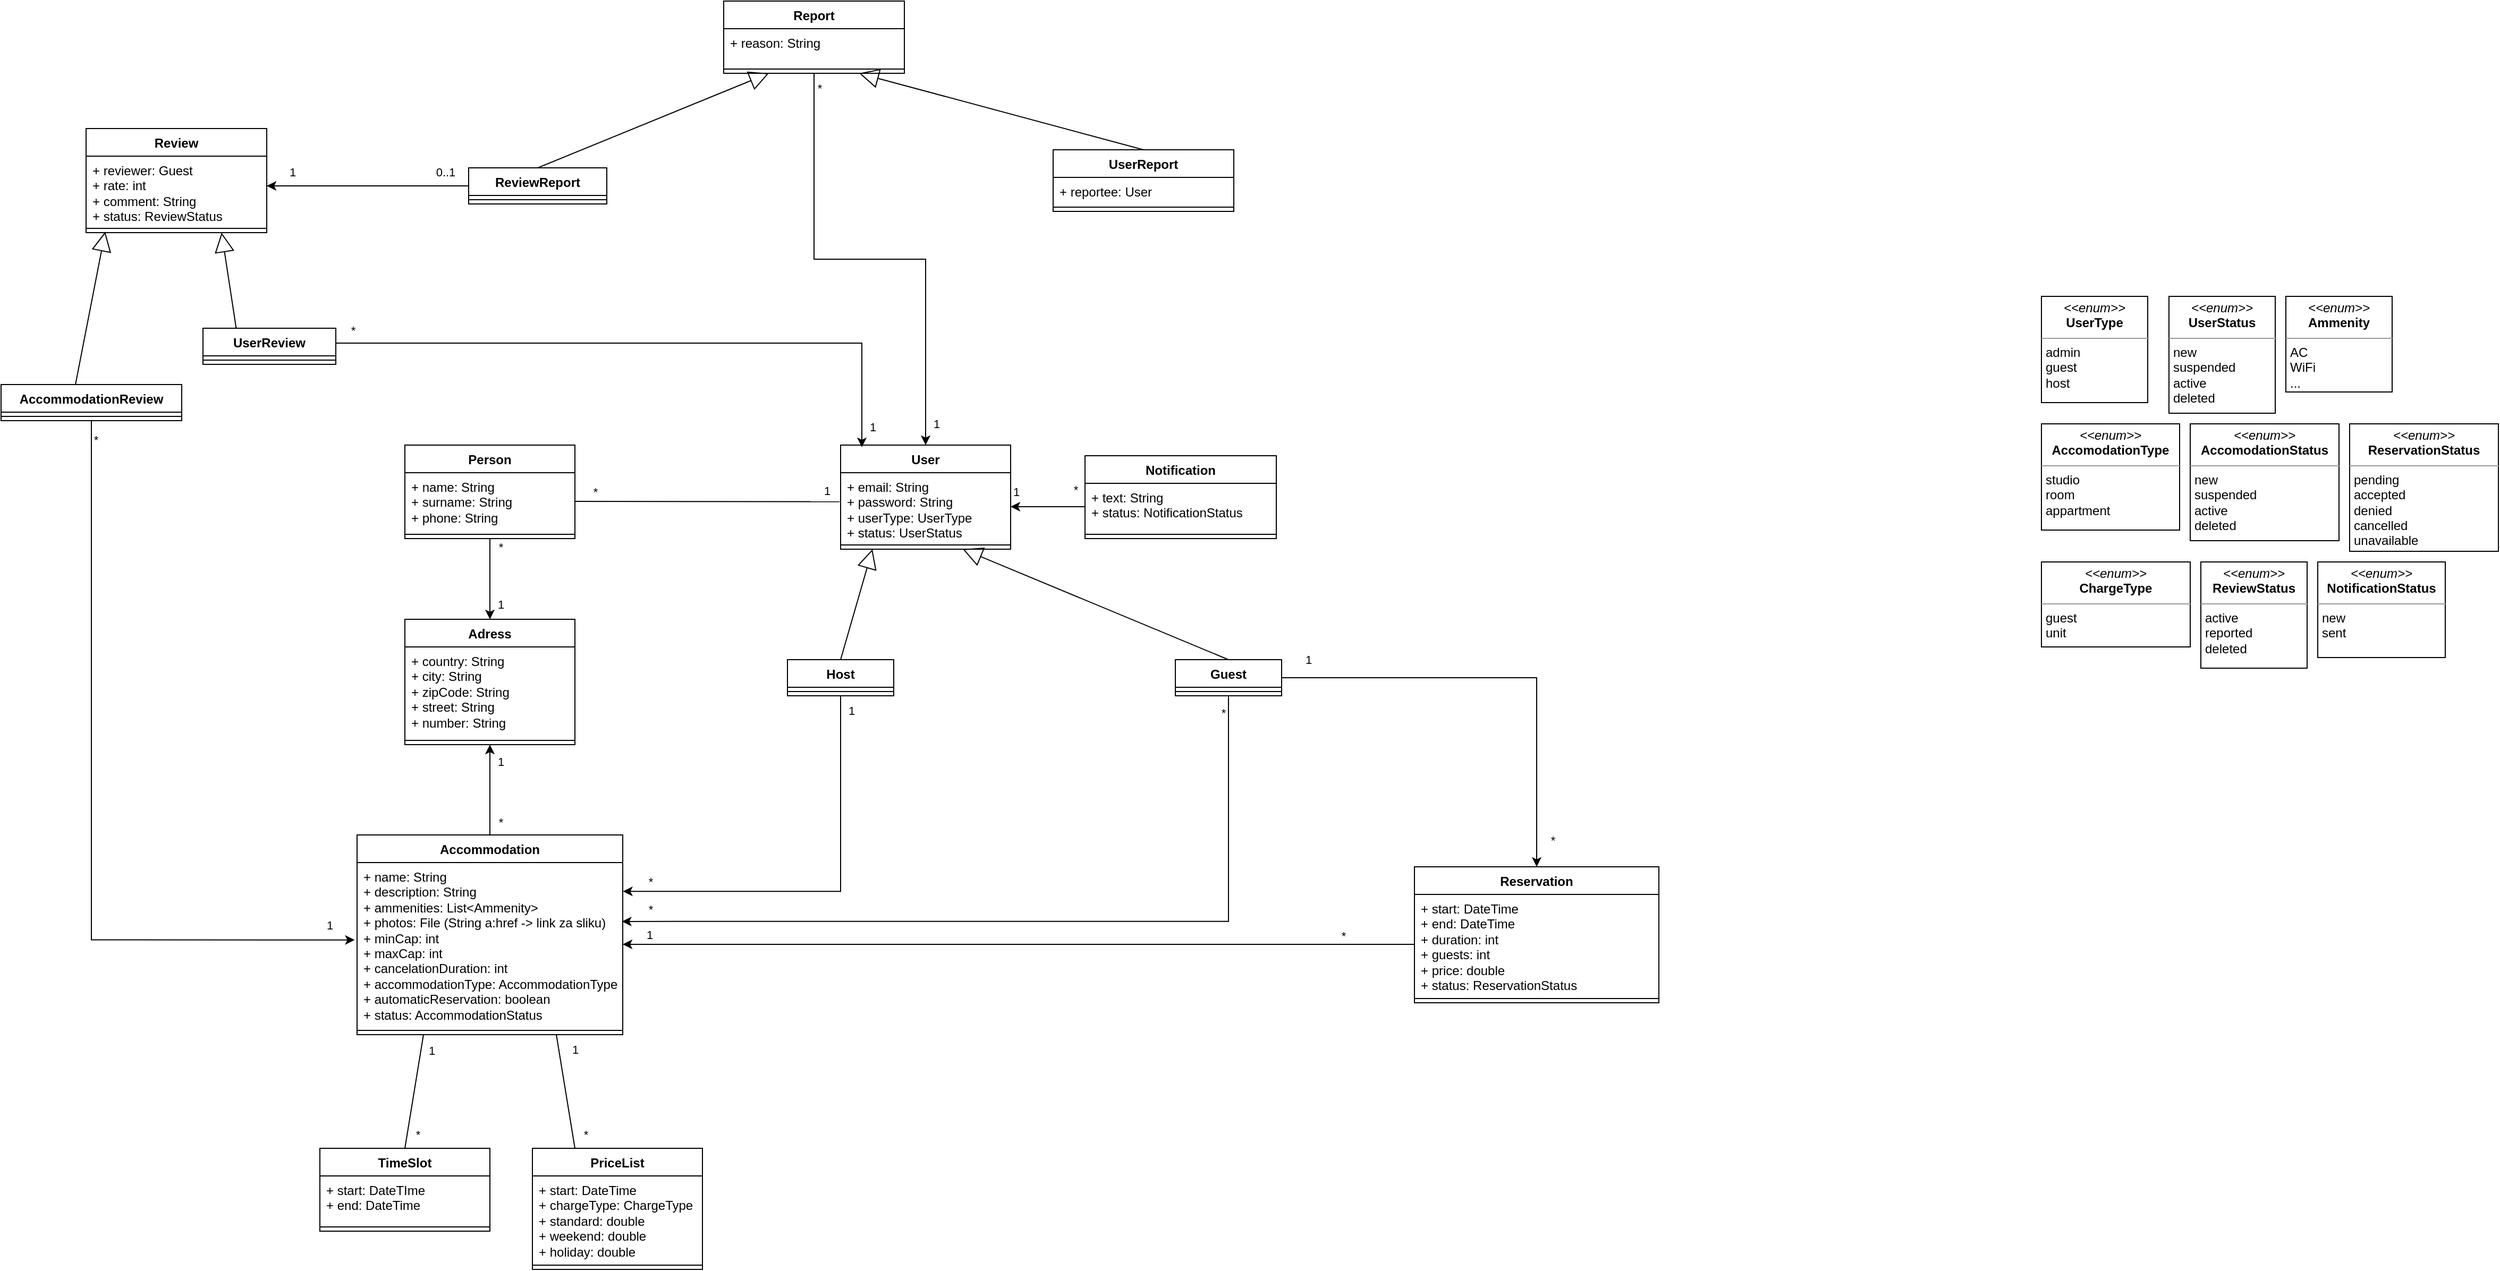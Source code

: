 <mxfile version="22.0.8" type="github">
  <diagram name="Page-1" id="c4acf3e9-155e-7222-9cf6-157b1a14988f">
    <mxGraphModel dx="2639" dy="2126" grid="1" gridSize="10" guides="1" tooltips="1" connect="1" arrows="1" fold="1" page="1" pageScale="1" pageWidth="850" pageHeight="1100" background="none" math="0" shadow="0">
      <root>
        <mxCell id="0" />
        <mxCell id="1" parent="0" />
        <mxCell id="pj3ceEXuUdcFGToTyeZS-13" value="User" style="swimlane;fontStyle=1;align=center;verticalAlign=top;childLayout=stackLayout;horizontal=1;startSize=26;horizontalStack=0;resizeParent=1;resizeParentMax=0;resizeLast=0;collapsible=1;marginBottom=0;whiteSpace=wrap;html=1;" parent="1" vertex="1">
          <mxGeometry x="-220" y="358" width="160" height="98" as="geometry">
            <mxRectangle x="290" y="660" width="70" height="30" as="alternateBounds" />
          </mxGeometry>
        </mxCell>
        <mxCell id="pj3ceEXuUdcFGToTyeZS-14" value="+ email: String&lt;br&gt;+ password: String&lt;br&gt;+ userType: UserType&lt;br&gt;+ status: UserStatus" style="text;strokeColor=none;fillColor=none;align=left;verticalAlign=top;spacingLeft=4;spacingRight=4;overflow=hidden;rotatable=0;points=[[0,0.5],[1,0.5]];portConstraint=eastwest;whiteSpace=wrap;html=1;" parent="pj3ceEXuUdcFGToTyeZS-13" vertex="1">
          <mxGeometry y="26" width="160" height="64" as="geometry" />
        </mxCell>
        <mxCell id="pj3ceEXuUdcFGToTyeZS-15" value="" style="line;strokeWidth=1;fillColor=none;align=left;verticalAlign=middle;spacingTop=-1;spacingLeft=3;spacingRight=3;rotatable=0;labelPosition=right;points=[];portConstraint=eastwest;strokeColor=inherit;" parent="pj3ceEXuUdcFGToTyeZS-13" vertex="1">
          <mxGeometry y="90" width="160" height="8" as="geometry" />
        </mxCell>
        <mxCell id="yJtemoB5FvyyPg3-PNUc-7" style="edgeStyle=orthogonalEdgeStyle;rounded=0;orthogonalLoop=1;jettySize=auto;html=1;entryX=0.5;entryY=0;entryDx=0;entryDy=0;" parent="1" source="pj3ceEXuUdcFGToTyeZS-17" target="pj3ceEXuUdcFGToTyeZS-20" edge="1">
          <mxGeometry relative="1" as="geometry" />
        </mxCell>
        <mxCell id="yJtemoB5FvyyPg3-PNUc-9" value="1" style="edgeLabel;html=1;align=center;verticalAlign=middle;resizable=0;points=[];" parent="yJtemoB5FvyyPg3-PNUc-7" vertex="1" connectable="0">
          <mxGeometry x="0.614" y="2" relative="1" as="geometry">
            <mxPoint x="8" as="offset" />
          </mxGeometry>
        </mxCell>
        <mxCell id="yJtemoB5FvyyPg3-PNUc-10" value="*" style="edgeLabel;html=1;align=center;verticalAlign=middle;resizable=0;points=[];" parent="yJtemoB5FvyyPg3-PNUc-7" vertex="1" connectable="0">
          <mxGeometry x="-0.807" relative="1" as="geometry">
            <mxPoint x="10" as="offset" />
          </mxGeometry>
        </mxCell>
        <mxCell id="pj3ceEXuUdcFGToTyeZS-17" value="Person" style="swimlane;fontStyle=1;align=center;verticalAlign=top;childLayout=stackLayout;horizontal=1;startSize=26;horizontalStack=0;resizeParent=1;resizeParentMax=0;resizeLast=0;collapsible=1;marginBottom=0;whiteSpace=wrap;html=1;" parent="1" vertex="1">
          <mxGeometry x="-630" y="358" width="160" height="88" as="geometry">
            <mxRectangle x="-400" y="438" width="70" height="30" as="alternateBounds" />
          </mxGeometry>
        </mxCell>
        <mxCell id="pj3ceEXuUdcFGToTyeZS-18" value="+ name: String&lt;br&gt;+ surname: String&lt;br&gt;+ phone: String" style="text;strokeColor=none;fillColor=none;align=left;verticalAlign=top;spacingLeft=4;spacingRight=4;overflow=hidden;rotatable=0;points=[[0,0.5],[1,0.5]];portConstraint=eastwest;whiteSpace=wrap;html=1;" parent="pj3ceEXuUdcFGToTyeZS-17" vertex="1">
          <mxGeometry y="26" width="160" height="54" as="geometry" />
        </mxCell>
        <mxCell id="pj3ceEXuUdcFGToTyeZS-19" value="" style="line;strokeWidth=1;fillColor=none;align=left;verticalAlign=middle;spacingTop=-1;spacingLeft=3;spacingRight=3;rotatable=0;labelPosition=right;points=[];portConstraint=eastwest;strokeColor=inherit;" parent="pj3ceEXuUdcFGToTyeZS-17" vertex="1">
          <mxGeometry y="80" width="160" height="8" as="geometry" />
        </mxCell>
        <mxCell id="pj3ceEXuUdcFGToTyeZS-20" value="Adress" style="swimlane;fontStyle=1;align=center;verticalAlign=top;childLayout=stackLayout;horizontal=1;startSize=26;horizontalStack=0;resizeParent=1;resizeParentMax=0;resizeLast=0;collapsible=1;marginBottom=0;whiteSpace=wrap;html=1;" parent="1" vertex="1">
          <mxGeometry x="-630" y="522" width="160" height="118" as="geometry">
            <mxRectangle x="-400" y="602" width="70" height="30" as="alternateBounds" />
          </mxGeometry>
        </mxCell>
        <mxCell id="pj3ceEXuUdcFGToTyeZS-21" value="+ country: String&lt;br&gt;+ city: String&lt;br&gt;+ zipCode: String&lt;br&gt;+ street: String&lt;br&gt;+ number: String" style="text;strokeColor=none;fillColor=none;align=left;verticalAlign=top;spacingLeft=4;spacingRight=4;overflow=hidden;rotatable=0;points=[[0,0.5],[1,0.5]];portConstraint=eastwest;whiteSpace=wrap;html=1;" parent="pj3ceEXuUdcFGToTyeZS-20" vertex="1">
          <mxGeometry y="26" width="160" height="84" as="geometry" />
        </mxCell>
        <mxCell id="pj3ceEXuUdcFGToTyeZS-22" value="" style="line;strokeWidth=1;fillColor=none;align=left;verticalAlign=middle;spacingTop=-1;spacingLeft=3;spacingRight=3;rotatable=0;labelPosition=right;points=[];portConstraint=eastwest;strokeColor=inherit;" parent="pj3ceEXuUdcFGToTyeZS-20" vertex="1">
          <mxGeometry y="110" width="160" height="8" as="geometry" />
        </mxCell>
        <mxCell id="pj3ceEXuUdcFGToTyeZS-23" value="&lt;p style=&quot;margin:0px;margin-top:4px;text-align:center;&quot;&gt;&lt;i&gt;&amp;lt;&amp;lt;enum&amp;gt;&amp;gt;&lt;/i&gt;&lt;br&gt;&lt;b&gt;UserType&lt;/b&gt;&lt;/p&gt;&lt;hr size=&quot;1&quot;&gt;&lt;p style=&quot;margin:0px;margin-left:4px;&quot;&gt;&lt;/p&gt;&lt;p style=&quot;margin:0px;margin-left:4px;&quot;&gt;admin&lt;/p&gt;&lt;p style=&quot;margin:0px;margin-left:4px;&quot;&gt;guest&lt;/p&gt;&lt;p style=&quot;margin:0px;margin-left:4px;&quot;&gt;host&lt;/p&gt;" style="verticalAlign=top;align=left;overflow=fill;fontSize=12;fontFamily=Helvetica;html=1;whiteSpace=wrap;" parent="1" vertex="1">
          <mxGeometry x="910" y="218" width="100" height="100" as="geometry" />
        </mxCell>
        <mxCell id="pj3ceEXuUdcFGToTyeZS-24" value="&lt;p style=&quot;margin:0px;margin-top:4px;text-align:center;&quot;&gt;&lt;i&gt;&amp;lt;&amp;lt;enum&amp;gt;&amp;gt;&lt;/i&gt;&lt;br&gt;&lt;b&gt;UserStatus&lt;/b&gt;&lt;/p&gt;&lt;hr size=&quot;1&quot;&gt;&lt;p style=&quot;margin:0px;margin-left:4px;&quot;&gt;&lt;/p&gt;&lt;p style=&quot;margin:0px;margin-left:4px;&quot;&gt;new&lt;/p&gt;&lt;p style=&quot;margin:0px;margin-left:4px;&quot;&gt;suspended&lt;/p&gt;&lt;p style=&quot;margin:0px;margin-left:4px;&quot;&gt;active&lt;/p&gt;&lt;p style=&quot;margin:0px;margin-left:4px;&quot;&gt;deleted&lt;/p&gt;&lt;p style=&quot;margin:0px;margin-left:4px;&quot;&gt;&lt;br&gt;&lt;/p&gt;" style="verticalAlign=top;align=left;overflow=fill;fontSize=12;fontFamily=Helvetica;html=1;whiteSpace=wrap;" parent="1" vertex="1">
          <mxGeometry x="1030" y="218" width="100" height="110" as="geometry" />
        </mxCell>
        <mxCell id="pj3ceEXuUdcFGToTyeZS-25" value="Reservation" style="swimlane;fontStyle=1;align=center;verticalAlign=top;childLayout=stackLayout;horizontal=1;startSize=26;horizontalStack=0;resizeParent=1;resizeParentMax=0;resizeLast=0;collapsible=1;marginBottom=0;whiteSpace=wrap;html=1;" parent="1" vertex="1">
          <mxGeometry x="320" y="755" width="230" height="128" as="geometry" />
        </mxCell>
        <mxCell id="pj3ceEXuUdcFGToTyeZS-26" value="+ start: DateTime&lt;br&gt;+ end: DateTime&lt;br&gt;+ duration: int&lt;br&gt;+ guests: int&lt;br&gt;+ price: double&lt;br&gt;+ status: ReservationStatus" style="text;strokeColor=none;fillColor=none;align=left;verticalAlign=top;spacingLeft=4;spacingRight=4;overflow=hidden;rotatable=0;points=[[0,0.5],[1,0.5]];portConstraint=eastwest;whiteSpace=wrap;html=1;" parent="pj3ceEXuUdcFGToTyeZS-25" vertex="1">
          <mxGeometry y="26" width="230" height="94" as="geometry" />
        </mxCell>
        <mxCell id="pj3ceEXuUdcFGToTyeZS-27" value="" style="line;strokeWidth=1;fillColor=none;align=left;verticalAlign=middle;spacingTop=-1;spacingLeft=3;spacingRight=3;rotatable=0;labelPosition=right;points=[];portConstraint=eastwest;strokeColor=inherit;" parent="pj3ceEXuUdcFGToTyeZS-25" vertex="1">
          <mxGeometry y="120" width="230" height="8" as="geometry" />
        </mxCell>
        <mxCell id="pj3ceEXuUdcFGToTyeZS-33" value="&lt;p style=&quot;margin:0px;margin-top:4px;text-align:center;&quot;&gt;&lt;i&gt;&amp;lt;&amp;lt;enum&amp;gt;&amp;gt;&lt;/i&gt;&lt;br&gt;&lt;b&gt;Ammenity&lt;/b&gt;&lt;/p&gt;&lt;hr size=&quot;1&quot;&gt;&lt;p style=&quot;margin:0px;margin-left:4px;&quot;&gt;&lt;/p&gt;&lt;p style=&quot;margin:0px;margin-left:4px;&quot;&gt;AC&lt;/p&gt;&lt;p style=&quot;margin:0px;margin-left:4px;&quot;&gt;WiFi&lt;/p&gt;&lt;p style=&quot;margin:0px;margin-left:4px;&quot;&gt;...&lt;/p&gt;" style="verticalAlign=top;align=left;overflow=fill;fontSize=12;fontFamily=Helvetica;html=1;whiteSpace=wrap;" parent="1" vertex="1">
          <mxGeometry x="1140" y="218" width="100" height="90" as="geometry" />
        </mxCell>
        <mxCell id="pj3ceEXuUdcFGToTyeZS-35" value="&lt;p style=&quot;margin:0px;margin-top:4px;text-align:center;&quot;&gt;&lt;i&gt;&amp;lt;&amp;lt;enum&amp;gt;&amp;gt;&lt;/i&gt;&lt;br&gt;&lt;b&gt;AccomodationType&lt;/b&gt;&lt;/p&gt;&lt;hr size=&quot;1&quot;&gt;&lt;p style=&quot;margin:0px;margin-left:4px;&quot;&gt;&lt;/p&gt;&lt;p style=&quot;margin:0px;margin-left:4px;&quot;&gt;studio&lt;/p&gt;&lt;p style=&quot;margin:0px;margin-left:4px;&quot;&gt;room&lt;/p&gt;&lt;p style=&quot;margin:0px;margin-left:4px;&quot;&gt;appartment&lt;/p&gt;" style="verticalAlign=top;align=left;overflow=fill;fontSize=12;fontFamily=Helvetica;html=1;whiteSpace=wrap;" parent="1" vertex="1">
          <mxGeometry x="910" y="338" width="130" height="100" as="geometry" />
        </mxCell>
        <mxCell id="pj3ceEXuUdcFGToTyeZS-36" value="&lt;p style=&quot;margin:0px;margin-top:4px;text-align:center;&quot;&gt;&lt;i&gt;&amp;lt;&amp;lt;enum&amp;gt;&amp;gt;&lt;/i&gt;&lt;br&gt;&lt;b&gt;AccomodationStatus&lt;/b&gt;&lt;/p&gt;&lt;hr size=&quot;1&quot;&gt;&lt;p style=&quot;margin:0px;margin-left:4px;&quot;&gt;&lt;/p&gt;&lt;p style=&quot;margin:0px;margin-left:4px;&quot;&gt;new&lt;/p&gt;&lt;p style=&quot;margin:0px;margin-left:4px;&quot;&gt;suspended&amp;nbsp;&lt;/p&gt;&lt;p style=&quot;margin:0px;margin-left:4px;&quot;&gt;active&lt;/p&gt;&lt;p style=&quot;margin:0px;margin-left:4px;&quot;&gt;deleted&lt;/p&gt;" style="verticalAlign=top;align=left;overflow=fill;fontSize=12;fontFamily=Helvetica;html=1;whiteSpace=wrap;" parent="1" vertex="1">
          <mxGeometry x="1050" y="338" width="140" height="110" as="geometry" />
        </mxCell>
        <mxCell id="pj3ceEXuUdcFGToTyeZS-37" value="PriceList" style="swimlane;fontStyle=1;align=center;verticalAlign=top;childLayout=stackLayout;horizontal=1;startSize=26;horizontalStack=0;resizeParent=1;resizeParentMax=0;resizeLast=0;collapsible=1;marginBottom=0;whiteSpace=wrap;html=1;" parent="1" vertex="1">
          <mxGeometry x="-510" y="1020" width="160" height="114" as="geometry" />
        </mxCell>
        <mxCell id="pj3ceEXuUdcFGToTyeZS-38" value="+ start: DateTime&lt;br&gt;+ chargeType: ChargeType&amp;nbsp;&lt;br&gt;+ standard: double&lt;br&gt;+ weekend: double&amp;nbsp;&lt;br&gt;+ holiday: double&lt;br&gt;&amp;nbsp;" style="text;strokeColor=none;fillColor=none;align=left;verticalAlign=top;spacingLeft=4;spacingRight=4;overflow=hidden;rotatable=0;points=[[0,0.5],[1,0.5]];portConstraint=eastwest;whiteSpace=wrap;html=1;" parent="pj3ceEXuUdcFGToTyeZS-37" vertex="1">
          <mxGeometry y="26" width="160" height="80" as="geometry" />
        </mxCell>
        <mxCell id="pj3ceEXuUdcFGToTyeZS-39" value="" style="line;strokeWidth=1;fillColor=none;align=left;verticalAlign=middle;spacingTop=-1;spacingLeft=3;spacingRight=3;rotatable=0;labelPosition=right;points=[];portConstraint=eastwest;strokeColor=inherit;" parent="pj3ceEXuUdcFGToTyeZS-37" vertex="1">
          <mxGeometry y="106" width="160" height="8" as="geometry" />
        </mxCell>
        <mxCell id="pj3ceEXuUdcFGToTyeZS-51" value="&lt;p style=&quot;margin:0px;margin-top:4px;text-align:center;&quot;&gt;&lt;i&gt;&amp;lt;&amp;lt;enum&amp;gt;&amp;gt;&lt;/i&gt;&lt;br&gt;&lt;b&gt;ChargeType&lt;/b&gt;&lt;/p&gt;&lt;hr size=&quot;1&quot;&gt;&lt;p style=&quot;margin:0px;margin-left:4px;&quot;&gt;&lt;/p&gt;&lt;p style=&quot;margin:0px;margin-left:4px;&quot;&gt;guest&lt;/p&gt;&lt;p style=&quot;margin:0px;margin-left:4px;&quot;&gt;unit&lt;/p&gt;" style="verticalAlign=top;align=left;overflow=fill;fontSize=12;fontFamily=Helvetica;html=1;whiteSpace=wrap;" parent="1" vertex="1">
          <mxGeometry x="910" y="468" width="140" height="80" as="geometry" />
        </mxCell>
        <mxCell id="pj3ceEXuUdcFGToTyeZS-55" value="TimeSlot" style="swimlane;fontStyle=1;align=center;verticalAlign=top;childLayout=stackLayout;horizontal=1;startSize=26;horizontalStack=0;resizeParent=1;resizeParentMax=0;resizeLast=0;collapsible=1;marginBottom=0;whiteSpace=wrap;html=1;" parent="1" vertex="1">
          <mxGeometry x="-710" y="1020" width="160" height="78" as="geometry" />
        </mxCell>
        <mxCell id="pj3ceEXuUdcFGToTyeZS-56" value="+ start: DateTIme&lt;br&gt;+ end: DateTime" style="text;strokeColor=none;fillColor=none;align=left;verticalAlign=top;spacingLeft=4;spacingRight=4;overflow=hidden;rotatable=0;points=[[0,0.5],[1,0.5]];portConstraint=eastwest;whiteSpace=wrap;html=1;" parent="pj3ceEXuUdcFGToTyeZS-55" vertex="1">
          <mxGeometry y="26" width="160" height="44" as="geometry" />
        </mxCell>
        <mxCell id="pj3ceEXuUdcFGToTyeZS-57" value="" style="line;strokeWidth=1;fillColor=none;align=left;verticalAlign=middle;spacingTop=-1;spacingLeft=3;spacingRight=3;rotatable=0;labelPosition=right;points=[];portConstraint=eastwest;strokeColor=inherit;" parent="pj3ceEXuUdcFGToTyeZS-55" vertex="1">
          <mxGeometry y="70" width="160" height="8" as="geometry" />
        </mxCell>
        <mxCell id="pj3ceEXuUdcFGToTyeZS-65" value="&lt;p style=&quot;margin:0px;margin-top:4px;text-align:center;&quot;&gt;&lt;i&gt;&amp;lt;&amp;lt;enum&amp;gt;&amp;gt;&lt;/i&gt;&lt;br&gt;&lt;b&gt;ReservationStatus&lt;/b&gt;&lt;/p&gt;&lt;hr size=&quot;1&quot;&gt;&lt;p style=&quot;margin:0px;margin-left:4px;&quot;&gt;&lt;/p&gt;&lt;p style=&quot;margin:0px;margin-left:4px;&quot;&gt;pending&lt;/p&gt;&lt;p style=&quot;margin:0px;margin-left:4px;&quot;&gt;accepted&lt;/p&gt;&lt;p style=&quot;margin:0px;margin-left:4px;&quot;&gt;denied&lt;/p&gt;&lt;p style=&quot;margin:0px;margin-left:4px;&quot;&gt;cancelled&lt;/p&gt;&lt;p style=&quot;margin:0px;margin-left:4px;&quot;&gt;unavailable&lt;/p&gt;&lt;p style=&quot;margin:0px;margin-left:4px;&quot;&gt;&lt;br&gt;&lt;/p&gt;" style="verticalAlign=top;align=left;overflow=fill;fontSize=12;fontFamily=Helvetica;html=1;whiteSpace=wrap;" parent="1" vertex="1">
          <mxGeometry x="1200" y="338" width="140" height="120" as="geometry" />
        </mxCell>
        <mxCell id="yJtemoB5FvyyPg3-PNUc-144" style="edgeStyle=orthogonalEdgeStyle;rounded=0;orthogonalLoop=1;jettySize=auto;html=1;exitX=1;exitY=0.5;exitDx=0;exitDy=0;" parent="1" source="yJtemoB5FvyyPg3-PNUc-145" edge="1">
          <mxGeometry relative="1" as="geometry">
            <mxPoint x="-730" y="262" as="sourcePoint" />
            <mxPoint x="-200" y="360" as="targetPoint" />
            <Array as="points">
              <mxPoint x="-695" y="262" />
              <mxPoint x="-200" y="262" />
              <mxPoint x="-200" y="358" />
            </Array>
          </mxGeometry>
        </mxCell>
        <mxCell id="yJtemoB5FvyyPg3-PNUc-157" value="*" style="edgeLabel;html=1;align=center;verticalAlign=middle;resizable=0;points=[];" parent="yJtemoB5FvyyPg3-PNUc-144" vertex="1" connectable="0">
          <mxGeometry x="-0.916" y="3" relative="1" as="geometry">
            <mxPoint x="-6" y="-9" as="offset" />
          </mxGeometry>
        </mxCell>
        <mxCell id="yJtemoB5FvyyPg3-PNUc-159" value="1" style="edgeLabel;html=1;align=center;verticalAlign=middle;resizable=0;points=[];" parent="yJtemoB5FvyyPg3-PNUc-144" vertex="1" connectable="0">
          <mxGeometry x="0.926" y="-3" relative="1" as="geometry">
            <mxPoint x="13" y="3" as="offset" />
          </mxGeometry>
        </mxCell>
        <mxCell id="pj3ceEXuUdcFGToTyeZS-66" value="Review" style="swimlane;fontStyle=1;align=center;verticalAlign=top;childLayout=stackLayout;horizontal=1;startSize=26;horizontalStack=0;resizeParent=1;resizeParentMax=0;resizeLast=0;collapsible=1;marginBottom=0;whiteSpace=wrap;html=1;" parent="1" vertex="1">
          <mxGeometry x="-930" y="60" width="170" height="98" as="geometry">
            <mxRectangle x="-660" y="200" width="80" height="30" as="alternateBounds" />
          </mxGeometry>
        </mxCell>
        <mxCell id="pj3ceEXuUdcFGToTyeZS-67" value="+ reviewer: Guest&lt;br&gt;+ rate: int&amp;nbsp;&lt;br&gt;+ comment: String&lt;br&gt;+ status: ReviewStatus" style="text;strokeColor=none;fillColor=none;align=left;verticalAlign=top;spacingLeft=4;spacingRight=4;overflow=hidden;rotatable=0;points=[[0,0.5],[1,0.5]];portConstraint=eastwest;whiteSpace=wrap;html=1;" parent="pj3ceEXuUdcFGToTyeZS-66" vertex="1">
          <mxGeometry y="26" width="170" height="64" as="geometry" />
        </mxCell>
        <mxCell id="pj3ceEXuUdcFGToTyeZS-68" value="" style="line;strokeWidth=1;fillColor=none;align=left;verticalAlign=middle;spacingTop=-1;spacingLeft=3;spacingRight=3;rotatable=0;labelPosition=right;points=[];portConstraint=eastwest;strokeColor=inherit;" parent="pj3ceEXuUdcFGToTyeZS-66" vertex="1">
          <mxGeometry y="90" width="170" height="8" as="geometry" />
        </mxCell>
        <mxCell id="pj3ceEXuUdcFGToTyeZS-71" value="&lt;p style=&quot;margin:0px;margin-top:4px;text-align:center;&quot;&gt;&lt;i&gt;&amp;lt;&amp;lt;enum&amp;gt;&amp;gt;&lt;/i&gt;&lt;br&gt;&lt;b&gt;ReviewStatus&lt;/b&gt;&lt;/p&gt;&lt;hr size=&quot;1&quot;&gt;&lt;p style=&quot;margin:0px;margin-left:4px;&quot;&gt;&lt;/p&gt;&lt;p style=&quot;margin:0px;margin-left:4px;&quot;&gt;active&lt;/p&gt;&lt;p style=&quot;margin:0px;margin-left:4px;&quot;&gt;reported&lt;/p&gt;&lt;p style=&quot;margin:0px;margin-left:4px;&quot;&gt;deleted&lt;/p&gt;&lt;p style=&quot;margin:0px;margin-left:4px;&quot;&gt;&lt;br&gt;&lt;/p&gt;&lt;p style=&quot;margin:0px;margin-left:4px;&quot;&gt;&lt;br&gt;&lt;/p&gt;" style="verticalAlign=top;align=left;overflow=fill;fontSize=12;fontFamily=Helvetica;html=1;whiteSpace=wrap;" parent="1" vertex="1">
          <mxGeometry x="1060" y="468" width="100" height="100" as="geometry" />
        </mxCell>
        <mxCell id="pj3ceEXuUdcFGToTyeZS-72" value="Notification" style="swimlane;fontStyle=1;align=center;verticalAlign=top;childLayout=stackLayout;horizontal=1;startSize=26;horizontalStack=0;resizeParent=1;resizeParentMax=0;resizeLast=0;collapsible=1;marginBottom=0;whiteSpace=wrap;html=1;" parent="1" vertex="1">
          <mxGeometry x="10" y="368" width="180" height="78" as="geometry" />
        </mxCell>
        <mxCell id="pj3ceEXuUdcFGToTyeZS-73" value="+ text: String&amp;nbsp;&lt;br&gt;+ status: NotificationStatus" style="text;strokeColor=none;fillColor=none;align=left;verticalAlign=top;spacingLeft=4;spacingRight=4;overflow=hidden;rotatable=0;points=[[0,0.5],[1,0.5]];portConstraint=eastwest;whiteSpace=wrap;html=1;" parent="pj3ceEXuUdcFGToTyeZS-72" vertex="1">
          <mxGeometry y="26" width="180" height="44" as="geometry" />
        </mxCell>
        <mxCell id="pj3ceEXuUdcFGToTyeZS-74" value="" style="line;strokeWidth=1;fillColor=none;align=left;verticalAlign=middle;spacingTop=-1;spacingLeft=3;spacingRight=3;rotatable=0;labelPosition=right;points=[];portConstraint=eastwest;strokeColor=inherit;" parent="pj3ceEXuUdcFGToTyeZS-72" vertex="1">
          <mxGeometry y="70" width="180" height="8" as="geometry" />
        </mxCell>
        <mxCell id="pj3ceEXuUdcFGToTyeZS-75" value="&lt;p style=&quot;margin:0px;margin-top:4px;text-align:center;&quot;&gt;&lt;i&gt;&amp;lt;&amp;lt;enum&amp;gt;&amp;gt;&lt;/i&gt;&lt;br&gt;&lt;b&gt;NotificationStatus&lt;/b&gt;&lt;/p&gt;&lt;hr size=&quot;1&quot;&gt;&lt;p style=&quot;margin:0px;margin-left:4px;&quot;&gt;&lt;/p&gt;&lt;p style=&quot;margin:0px;margin-left:4px;&quot;&gt;new&amp;nbsp;&lt;/p&gt;&lt;p style=&quot;margin:0px;margin-left:4px;&quot;&gt;sent&lt;/p&gt;&lt;p style=&quot;margin:0px;margin-left:4px;&quot;&gt;&lt;br&gt;&lt;/p&gt;" style="verticalAlign=top;align=left;overflow=fill;fontSize=12;fontFamily=Helvetica;html=1;whiteSpace=wrap;" parent="1" vertex="1">
          <mxGeometry x="1170" y="468" width="120" height="90" as="geometry" />
        </mxCell>
        <mxCell id="yJtemoB5FvyyPg3-PNUc-120" style="edgeStyle=orthogonalEdgeStyle;rounded=0;orthogonalLoop=1;jettySize=auto;html=1;entryX=0.5;entryY=1;entryDx=0;entryDy=0;" parent="1" source="pj3ceEXuUdcFGToTyeZS-79" target="pj3ceEXuUdcFGToTyeZS-20" edge="1">
          <mxGeometry relative="1" as="geometry" />
        </mxCell>
        <mxCell id="yJtemoB5FvyyPg3-PNUc-121" value="1" style="edgeLabel;html=1;align=center;verticalAlign=middle;resizable=0;points=[];" parent="yJtemoB5FvyyPg3-PNUc-120" vertex="1" connectable="0">
          <mxGeometry x="0.621" y="-2" relative="1" as="geometry">
            <mxPoint x="8" as="offset" />
          </mxGeometry>
        </mxCell>
        <mxCell id="yJtemoB5FvyyPg3-PNUc-122" value="*" style="edgeLabel;html=1;align=center;verticalAlign=middle;resizable=0;points=[];" parent="yJtemoB5FvyyPg3-PNUc-120" vertex="1" connectable="0">
          <mxGeometry x="-0.71" y="-1" relative="1" as="geometry">
            <mxPoint x="9" as="offset" />
          </mxGeometry>
        </mxCell>
        <mxCell id="pj3ceEXuUdcFGToTyeZS-79" value="Accommodation" style="swimlane;fontStyle=1;align=center;verticalAlign=top;childLayout=stackLayout;horizontal=1;startSize=26;horizontalStack=0;resizeParent=1;resizeParentMax=0;resizeLast=0;collapsible=1;marginBottom=0;whiteSpace=wrap;html=1;" parent="1" vertex="1">
          <mxGeometry x="-675" y="725" width="250" height="188" as="geometry" />
        </mxCell>
        <mxCell id="pj3ceEXuUdcFGToTyeZS-80" value="+ name: String&lt;br&gt;+ description: String&lt;br&gt;+ ammenities: List&amp;lt;Ammenity&amp;gt;&lt;br&gt;+ photos: File (String a:href -&amp;gt; link za sliku)&lt;br&gt;+ minCap: int&lt;br&gt;+ maxCap: int&lt;br&gt;+ cancelationDuration: int&lt;br&gt;+ accommodationType: AccommodationType&lt;br&gt;+ automaticReservation: boolean&lt;br&gt;+ status: AccommodationStatus" style="text;strokeColor=none;fillColor=none;align=left;verticalAlign=top;spacingLeft=4;spacingRight=4;overflow=hidden;rotatable=0;points=[[0,0.5],[1,0.5]];portConstraint=eastwest;whiteSpace=wrap;html=1;" parent="pj3ceEXuUdcFGToTyeZS-79" vertex="1">
          <mxGeometry y="26" width="250" height="154" as="geometry" />
        </mxCell>
        <mxCell id="pj3ceEXuUdcFGToTyeZS-81" value="" style="line;strokeWidth=1;fillColor=none;align=left;verticalAlign=middle;spacingTop=-1;spacingLeft=3;spacingRight=3;rotatable=0;labelPosition=right;points=[];portConstraint=eastwest;strokeColor=inherit;" parent="pj3ceEXuUdcFGToTyeZS-79" vertex="1">
          <mxGeometry y="180" width="250" height="8" as="geometry" />
        </mxCell>
        <mxCell id="yJtemoB5FvyyPg3-PNUc-11" value="" style="endArrow=none;html=1;rounded=0;entryX=-0.006;entryY=0.426;entryDx=0;entryDy=0;entryPerimeter=0;exitX=1;exitY=0.5;exitDx=0;exitDy=0;" parent="1" source="pj3ceEXuUdcFGToTyeZS-18" target="pj3ceEXuUdcFGToTyeZS-14" edge="1">
          <mxGeometry width="50" height="50" relative="1" as="geometry">
            <mxPoint x="-450" y="480" as="sourcePoint" />
            <mxPoint x="-400" y="430" as="targetPoint" />
          </mxGeometry>
        </mxCell>
        <mxCell id="yJtemoB5FvyyPg3-PNUc-12" value="*" style="edgeLabel;html=1;align=center;verticalAlign=middle;resizable=0;points=[];" parent="yJtemoB5FvyyPg3-PNUc-11" vertex="1" connectable="0">
          <mxGeometry x="-0.852" y="1" relative="1" as="geometry">
            <mxPoint y="-8" as="offset" />
          </mxGeometry>
        </mxCell>
        <mxCell id="yJtemoB5FvyyPg3-PNUc-13" value="1" style="edgeLabel;html=1;align=center;verticalAlign=middle;resizable=0;points=[];" parent="yJtemoB5FvyyPg3-PNUc-11" vertex="1" connectable="0">
          <mxGeometry x="0.917" relative="1" as="geometry">
            <mxPoint x="-2" y="-11" as="offset" />
          </mxGeometry>
        </mxCell>
        <mxCell id="yJtemoB5FvyyPg3-PNUc-131" style="edgeStyle=orthogonalEdgeStyle;rounded=0;orthogonalLoop=1;jettySize=auto;html=1;entryX=1;entryY=0.5;entryDx=0;entryDy=0;" parent="1" source="pj3ceEXuUdcFGToTyeZS-26" target="pj3ceEXuUdcFGToTyeZS-80" edge="1">
          <mxGeometry relative="1" as="geometry" />
        </mxCell>
        <mxCell id="yJtemoB5FvyyPg3-PNUc-161" value="1" style="edgeLabel;html=1;align=center;verticalAlign=middle;resizable=0;points=[];" parent="yJtemoB5FvyyPg3-PNUc-131" vertex="1" connectable="0">
          <mxGeometry x="0.756" y="1" relative="1" as="geometry">
            <mxPoint x="-66" y="-10" as="offset" />
          </mxGeometry>
        </mxCell>
        <mxCell id="yJtemoB5FvyyPg3-PNUc-162" value="*" style="edgeLabel;html=1;align=center;verticalAlign=middle;resizable=0;points=[];" parent="yJtemoB5FvyyPg3-PNUc-131" vertex="1" connectable="0">
          <mxGeometry x="-0.82" y="2" relative="1" as="geometry">
            <mxPoint y="-10" as="offset" />
          </mxGeometry>
        </mxCell>
        <mxCell id="yJtemoB5FvyyPg3-PNUc-132" value="" style="endArrow=none;html=1;rounded=0;exitX=0.5;exitY=0;exitDx=0;exitDy=0;entryX=0.25;entryY=1;entryDx=0;entryDy=0;" parent="1" source="pj3ceEXuUdcFGToTyeZS-55" target="pj3ceEXuUdcFGToTyeZS-79" edge="1">
          <mxGeometry width="50" height="50" relative="1" as="geometry">
            <mxPoint x="-575" y="990" as="sourcePoint" />
            <mxPoint x="-630" y="900" as="targetPoint" />
          </mxGeometry>
        </mxCell>
        <mxCell id="yJtemoB5FvyyPg3-PNUc-134" value="*" style="edgeLabel;html=1;align=center;verticalAlign=middle;resizable=0;points=[];" parent="yJtemoB5FvyyPg3-PNUc-132" vertex="1" connectable="0">
          <mxGeometry x="-0.742" y="-1" relative="1" as="geometry">
            <mxPoint x="9" as="offset" />
          </mxGeometry>
        </mxCell>
        <mxCell id="yJtemoB5FvyyPg3-PNUc-135" value="1" style="edgeLabel;html=1;align=center;verticalAlign=middle;resizable=0;points=[];" parent="yJtemoB5FvyyPg3-PNUc-132" vertex="1" connectable="0">
          <mxGeometry x="0.68" y="-1" relative="1" as="geometry">
            <mxPoint x="9" y="-3" as="offset" />
          </mxGeometry>
        </mxCell>
        <mxCell id="yJtemoB5FvyyPg3-PNUc-138" value="" style="endArrow=none;html=1;rounded=0;entryX=0.75;entryY=1;entryDx=0;entryDy=0;exitX=0.25;exitY=0;exitDx=0;exitDy=0;" parent="1" source="pj3ceEXuUdcFGToTyeZS-37" target="pj3ceEXuUdcFGToTyeZS-79" edge="1">
          <mxGeometry width="50" height="50" relative="1" as="geometry">
            <mxPoint x="-280" y="930" as="sourcePoint" />
            <mxPoint x="-230" y="880" as="targetPoint" />
          </mxGeometry>
        </mxCell>
        <mxCell id="yJtemoB5FvyyPg3-PNUc-141" value="1" style="edgeLabel;html=1;align=center;verticalAlign=middle;resizable=0;points=[];" parent="yJtemoB5FvyyPg3-PNUc-138" vertex="1" connectable="0">
          <mxGeometry x="0.737" relative="1" as="geometry">
            <mxPoint x="15" as="offset" />
          </mxGeometry>
        </mxCell>
        <mxCell id="yJtemoB5FvyyPg3-PNUc-142" value="*" style="edgeLabel;html=1;align=center;verticalAlign=middle;resizable=0;points=[];" parent="yJtemoB5FvyyPg3-PNUc-138" vertex="1" connectable="0">
          <mxGeometry x="-0.754" y="-2" relative="1" as="geometry">
            <mxPoint x="10" as="offset" />
          </mxGeometry>
        </mxCell>
        <mxCell id="yJtemoB5FvyyPg3-PNUc-143" style="edgeStyle=orthogonalEdgeStyle;rounded=0;orthogonalLoop=1;jettySize=auto;html=1;entryX=-0.009;entryY=0.473;entryDx=0;entryDy=0;entryPerimeter=0;exitX=0.5;exitY=1;exitDx=0;exitDy=0;" parent="1" source="yJtemoB5FvyyPg3-PNUc-148" target="pj3ceEXuUdcFGToTyeZS-80" edge="1">
          <mxGeometry relative="1" as="geometry">
            <mxPoint x="-820" y="480" as="sourcePoint" />
          </mxGeometry>
        </mxCell>
        <mxCell id="yJtemoB5FvyyPg3-PNUc-155" value="1" style="edgeLabel;html=1;align=center;verticalAlign=middle;resizable=0;points=[];" parent="yJtemoB5FvyyPg3-PNUc-143" vertex="1" connectable="0">
          <mxGeometry x="0.936" y="-2" relative="1" as="geometry">
            <mxPoint y="-16" as="offset" />
          </mxGeometry>
        </mxCell>
        <mxCell id="yJtemoB5FvyyPg3-PNUc-156" value="*" style="edgeLabel;html=1;align=center;verticalAlign=middle;resizable=0;points=[];" parent="yJtemoB5FvyyPg3-PNUc-143" vertex="1" connectable="0">
          <mxGeometry x="-0.951" y="4" relative="1" as="geometry">
            <mxPoint as="offset" />
          </mxGeometry>
        </mxCell>
        <mxCell id="yJtemoB5FvyyPg3-PNUc-145" value="UserReview" style="swimlane;fontStyle=1;align=center;verticalAlign=top;childLayout=stackLayout;horizontal=1;startSize=26;horizontalStack=0;resizeParent=1;resizeParentMax=0;resizeLast=0;collapsible=1;marginBottom=0;whiteSpace=wrap;html=1;" parent="1" vertex="1">
          <mxGeometry x="-820" y="248" width="125" height="34" as="geometry" />
        </mxCell>
        <mxCell id="yJtemoB5FvyyPg3-PNUc-147" value="" style="line;strokeWidth=1;fillColor=none;align=left;verticalAlign=middle;spacingTop=-1;spacingLeft=3;spacingRight=3;rotatable=0;labelPosition=right;points=[];portConstraint=eastwest;strokeColor=inherit;" parent="yJtemoB5FvyyPg3-PNUc-145" vertex="1">
          <mxGeometry y="26" width="125" height="8" as="geometry" />
        </mxCell>
        <mxCell id="yJtemoB5FvyyPg3-PNUc-148" value="AccommodationReview" style="swimlane;fontStyle=1;align=center;verticalAlign=top;childLayout=stackLayout;horizontal=1;startSize=26;horizontalStack=0;resizeParent=1;resizeParentMax=0;resizeLast=0;collapsible=1;marginBottom=0;whiteSpace=wrap;html=1;" parent="1" vertex="1">
          <mxGeometry x="-1010" y="301" width="170" height="34" as="geometry" />
        </mxCell>
        <mxCell id="yJtemoB5FvyyPg3-PNUc-150" value="" style="line;strokeWidth=1;fillColor=none;align=left;verticalAlign=middle;spacingTop=-1;spacingLeft=3;spacingRight=3;rotatable=0;labelPosition=right;points=[];portConstraint=eastwest;strokeColor=inherit;" parent="yJtemoB5FvyyPg3-PNUc-148" vertex="1">
          <mxGeometry y="26" width="170" height="8" as="geometry" />
        </mxCell>
        <mxCell id="yJtemoB5FvyyPg3-PNUc-153" value="" style="endArrow=block;endSize=16;endFill=0;html=1;rounded=0;exitX=0.5;exitY=0;exitDx=0;exitDy=0;entryX=0.106;entryY=0.896;entryDx=0;entryDy=0;entryPerimeter=0;" parent="1" target="pj3ceEXuUdcFGToTyeZS-68" edge="1">
          <mxGeometry width="160" relative="1" as="geometry">
            <mxPoint x="-940" y="301.0" as="sourcePoint" />
            <mxPoint x="-890" y="150" as="targetPoint" />
            <Array as="points" />
            <mxPoint as="offset" />
          </mxGeometry>
        </mxCell>
        <mxCell id="yJtemoB5FvyyPg3-PNUc-154" value="" style="endArrow=block;endSize=16;endFill=0;html=1;rounded=0;entryX=0.75;entryY=1;entryDx=0;entryDy=0;exitX=0.25;exitY=0;exitDx=0;exitDy=0;" parent="1" source="yJtemoB5FvyyPg3-PNUc-145" target="pj3ceEXuUdcFGToTyeZS-66" edge="1">
          <mxGeometry width="160" relative="1" as="geometry">
            <mxPoint x="-850" y="311" as="sourcePoint" />
            <mxPoint x="-765" y="160" as="targetPoint" />
            <Array as="points" />
            <mxPoint as="offset" />
          </mxGeometry>
        </mxCell>
        <mxCell id="yJtemoB5FvyyPg3-PNUc-165" value="" style="endArrow=block;endSize=16;endFill=0;html=1;rounded=0;exitX=0.5;exitY=0;exitDx=0;exitDy=0;" parent="1" source="yJtemoB5FvyyPg3-PNUc-166" edge="1">
          <mxGeometry width="160" relative="1" as="geometry">
            <mxPoint x="-250" y="560" as="sourcePoint" />
            <mxPoint x="-190" y="456" as="targetPoint" />
          </mxGeometry>
        </mxCell>
        <mxCell id="yJtemoB5FvyyPg3-PNUc-166" value="Host" style="swimlane;fontStyle=1;align=center;verticalAlign=top;childLayout=stackLayout;horizontal=1;startSize=26;horizontalStack=0;resizeParent=1;resizeParentMax=0;resizeLast=0;collapsible=1;marginBottom=0;whiteSpace=wrap;html=1;" parent="1" vertex="1">
          <mxGeometry x="-270" y="560" width="100" height="34" as="geometry">
            <mxRectangle x="290" y="660" width="70" height="30" as="alternateBounds" />
          </mxGeometry>
        </mxCell>
        <mxCell id="yJtemoB5FvyyPg3-PNUc-168" value="" style="line;strokeWidth=1;fillColor=none;align=left;verticalAlign=middle;spacingTop=-1;spacingLeft=3;spacingRight=3;rotatable=0;labelPosition=right;points=[];portConstraint=eastwest;strokeColor=inherit;" parent="yJtemoB5FvyyPg3-PNUc-166" vertex="1">
          <mxGeometry y="26" width="100" height="8" as="geometry" />
        </mxCell>
        <mxCell id="yJtemoB5FvyyPg3-PNUc-172" style="edgeStyle=orthogonalEdgeStyle;rounded=0;orthogonalLoop=1;jettySize=auto;html=1;entryX=0.5;entryY=0;entryDx=0;entryDy=0;" parent="1" source="yJtemoB5FvyyPg3-PNUc-169" target="pj3ceEXuUdcFGToTyeZS-25" edge="1">
          <mxGeometry relative="1" as="geometry" />
        </mxCell>
        <mxCell id="yJtemoB5FvyyPg3-PNUc-176" value="1" style="edgeLabel;html=1;align=center;verticalAlign=middle;resizable=0;points=[];" parent="yJtemoB5FvyyPg3-PNUc-172" vertex="1" connectable="0">
          <mxGeometry x="-0.916" relative="1" as="geometry">
            <mxPoint x="7" y="-17" as="offset" />
          </mxGeometry>
        </mxCell>
        <mxCell id="yJtemoB5FvyyPg3-PNUc-177" value="*" style="edgeLabel;html=1;align=center;verticalAlign=middle;resizable=0;points=[];" parent="yJtemoB5FvyyPg3-PNUc-172" vertex="1" connectable="0">
          <mxGeometry x="0.877" relative="1" as="geometry">
            <mxPoint x="15" as="offset" />
          </mxGeometry>
        </mxCell>
        <mxCell id="yJtemoB5FvyyPg3-PNUc-169" value="Guest" style="swimlane;fontStyle=1;align=center;verticalAlign=top;childLayout=stackLayout;horizontal=1;startSize=26;horizontalStack=0;resizeParent=1;resizeParentMax=0;resizeLast=0;collapsible=1;marginBottom=0;whiteSpace=wrap;html=1;" parent="1" vertex="1">
          <mxGeometry x="95" y="560" width="100" height="34" as="geometry">
            <mxRectangle x="290" y="660" width="70" height="30" as="alternateBounds" />
          </mxGeometry>
        </mxCell>
        <mxCell id="yJtemoB5FvyyPg3-PNUc-170" value="" style="line;strokeWidth=1;fillColor=none;align=left;verticalAlign=middle;spacingTop=-1;spacingLeft=3;spacingRight=3;rotatable=0;labelPosition=right;points=[];portConstraint=eastwest;strokeColor=inherit;" parent="yJtemoB5FvyyPg3-PNUc-169" vertex="1">
          <mxGeometry y="26" width="100" height="8" as="geometry" />
        </mxCell>
        <mxCell id="yJtemoB5FvyyPg3-PNUc-171" value="" style="endArrow=block;endSize=16;endFill=0;html=1;rounded=0;entryX=0.25;entryY=1;entryDx=0;entryDy=0;exitX=0.5;exitY=0;exitDx=0;exitDy=0;" parent="1" source="yJtemoB5FvyyPg3-PNUc-169" edge="1">
          <mxGeometry width="160" relative="1" as="geometry">
            <mxPoint x="-175" y="560" as="sourcePoint" />
            <mxPoint x="-105" y="456" as="targetPoint" />
          </mxGeometry>
        </mxCell>
        <mxCell id="yJtemoB5FvyyPg3-PNUc-173" style="edgeStyle=orthogonalEdgeStyle;rounded=0;orthogonalLoop=1;jettySize=auto;html=1;entryX=1.001;entryY=0.176;entryDx=0;entryDy=0;entryPerimeter=0;" parent="1" source="yJtemoB5FvyyPg3-PNUc-166" target="pj3ceEXuUdcFGToTyeZS-80" edge="1">
          <mxGeometry relative="1" as="geometry" />
        </mxCell>
        <mxCell id="yJtemoB5FvyyPg3-PNUc-174" value="*" style="edgeLabel;html=1;align=center;verticalAlign=middle;resizable=0;points=[];" parent="yJtemoB5FvyyPg3-PNUc-173" vertex="1" connectable="0">
          <mxGeometry x="0.823" y="-2" relative="1" as="geometry">
            <mxPoint x="-9" y="-7" as="offset" />
          </mxGeometry>
        </mxCell>
        <mxCell id="yJtemoB5FvyyPg3-PNUc-175" value="1" style="edgeLabel;html=1;align=center;verticalAlign=middle;resizable=0;points=[];" parent="yJtemoB5FvyyPg3-PNUc-173" vertex="1" connectable="0">
          <mxGeometry x="-0.93" y="3" relative="1" as="geometry">
            <mxPoint x="7" as="offset" />
          </mxGeometry>
        </mxCell>
        <mxCell id="yJtemoB5FvyyPg3-PNUc-178" value="ReviewReport" style="swimlane;fontStyle=1;align=center;verticalAlign=top;childLayout=stackLayout;horizontal=1;startSize=26;horizontalStack=0;resizeParent=1;resizeParentMax=0;resizeLast=0;collapsible=1;marginBottom=0;whiteSpace=wrap;html=1;" parent="1" vertex="1">
          <mxGeometry x="-570" y="97" width="130" height="34" as="geometry">
            <mxRectangle x="-660" y="200" width="80" height="30" as="alternateBounds" />
          </mxGeometry>
        </mxCell>
        <mxCell id="yJtemoB5FvyyPg3-PNUc-180" value="" style="line;strokeWidth=1;fillColor=none;align=left;verticalAlign=middle;spacingTop=-1;spacingLeft=3;spacingRight=3;rotatable=0;labelPosition=right;points=[];portConstraint=eastwest;strokeColor=inherit;" parent="yJtemoB5FvyyPg3-PNUc-178" vertex="1">
          <mxGeometry y="26" width="130" height="8" as="geometry" />
        </mxCell>
        <mxCell id="yJtemoB5FvyyPg3-PNUc-181" style="edgeStyle=orthogonalEdgeStyle;rounded=0;orthogonalLoop=1;jettySize=auto;html=1;exitX=0;exitY=0.5;exitDx=0;exitDy=0;" parent="1" source="yJtemoB5FvyyPg3-PNUc-178" edge="1">
          <mxGeometry relative="1" as="geometry">
            <mxPoint x="-580" y="113" as="sourcePoint" />
            <Array as="points">
              <mxPoint x="-660" y="114" />
            </Array>
            <mxPoint x="-760" y="114" as="targetPoint" />
          </mxGeometry>
        </mxCell>
        <mxCell id="yJtemoB5FvyyPg3-PNUc-185" value="1" style="edgeLabel;html=1;align=center;verticalAlign=middle;resizable=0;points=[];" parent="yJtemoB5FvyyPg3-PNUc-181" vertex="1" connectable="0">
          <mxGeometry x="0.747" y="2" relative="1" as="geometry">
            <mxPoint y="-15" as="offset" />
          </mxGeometry>
        </mxCell>
        <mxCell id="yJtemoB5FvyyPg3-PNUc-186" value="0..1" style="edgeLabel;html=1;align=center;verticalAlign=middle;resizable=0;points=[];" parent="yJtemoB5FvyyPg3-PNUc-181" vertex="1" connectable="0">
          <mxGeometry x="-0.848" relative="1" as="geometry">
            <mxPoint x="-8" y="-13" as="offset" />
          </mxGeometry>
        </mxCell>
        <mxCell id="zDBx0Tioy3_aOGCY5o8Y-2" style="edgeStyle=orthogonalEdgeStyle;rounded=0;orthogonalLoop=1;jettySize=auto;html=1;entryX=0.5;entryY=0;entryDx=0;entryDy=0;" edge="1" parent="1" source="yJtemoB5FvyyPg3-PNUc-187" target="pj3ceEXuUdcFGToTyeZS-13">
          <mxGeometry relative="1" as="geometry" />
        </mxCell>
        <mxCell id="zDBx0Tioy3_aOGCY5o8Y-3" value="1" style="edgeLabel;html=1;align=center;verticalAlign=middle;resizable=0;points=[];" vertex="1" connectable="0" parent="zDBx0Tioy3_aOGCY5o8Y-2">
          <mxGeometry x="0.866" relative="1" as="geometry">
            <mxPoint x="10" y="10" as="offset" />
          </mxGeometry>
        </mxCell>
        <mxCell id="zDBx0Tioy3_aOGCY5o8Y-4" value="*" style="edgeLabel;html=1;align=center;verticalAlign=middle;resizable=0;points=[];" vertex="1" connectable="0" parent="zDBx0Tioy3_aOGCY5o8Y-2">
          <mxGeometry x="-0.939" y="-1" relative="1" as="geometry">
            <mxPoint x="6" as="offset" />
          </mxGeometry>
        </mxCell>
        <mxCell id="yJtemoB5FvyyPg3-PNUc-187" value="Report" style="swimlane;fontStyle=1;align=center;verticalAlign=top;childLayout=stackLayout;horizontal=1;startSize=26;horizontalStack=0;resizeParent=1;resizeParentMax=0;resizeLast=0;collapsible=1;marginBottom=0;whiteSpace=wrap;html=1;" parent="1" vertex="1">
          <mxGeometry x="-330" y="-60" width="170" height="68" as="geometry">
            <mxRectangle x="-660" y="200" width="80" height="30" as="alternateBounds" />
          </mxGeometry>
        </mxCell>
        <mxCell id="yJtemoB5FvyyPg3-PNUc-188" value="+ reason: String" style="text;strokeColor=none;fillColor=none;align=left;verticalAlign=top;spacingLeft=4;spacingRight=4;overflow=hidden;rotatable=0;points=[[0,0.5],[1,0.5]];portConstraint=eastwest;whiteSpace=wrap;html=1;" parent="yJtemoB5FvyyPg3-PNUc-187" vertex="1">
          <mxGeometry y="26" width="170" height="34" as="geometry" />
        </mxCell>
        <mxCell id="yJtemoB5FvyyPg3-PNUc-189" value="" style="line;strokeWidth=1;fillColor=none;align=left;verticalAlign=middle;spacingTop=-1;spacingLeft=3;spacingRight=3;rotatable=0;labelPosition=right;points=[];portConstraint=eastwest;strokeColor=inherit;" parent="yJtemoB5FvyyPg3-PNUc-187" vertex="1">
          <mxGeometry y="60" width="170" height="8" as="geometry" />
        </mxCell>
        <mxCell id="yJtemoB5FvyyPg3-PNUc-195" value="" style="endArrow=block;endSize=16;endFill=0;html=1;rounded=0;exitX=0.5;exitY=0;exitDx=0;exitDy=0;entryX=0.25;entryY=1;entryDx=0;entryDy=0;" parent="1" source="yJtemoB5FvyyPg3-PNUc-178" target="yJtemoB5FvyyPg3-PNUc-187" edge="1">
          <mxGeometry width="160" relative="1" as="geometry">
            <mxPoint x="-510" y="96.0" as="sourcePoint" />
            <mxPoint x="-472" y="-58" as="targetPoint" />
            <Array as="points" />
            <mxPoint as="offset" />
          </mxGeometry>
        </mxCell>
        <mxCell id="yJtemoB5FvyyPg3-PNUc-196" value="" style="endArrow=block;endSize=16;endFill=0;html=1;rounded=0;exitX=0.5;exitY=0;exitDx=0;exitDy=0;entryX=0.75;entryY=1;entryDx=0;entryDy=0;" parent="1" source="yJtemoB5FvyyPg3-PNUc-198" target="yJtemoB5FvyyPg3-PNUc-187" edge="1">
          <mxGeometry width="160" relative="1" as="geometry">
            <mxPoint x="35" y="96" as="sourcePoint" />
            <mxPoint x="-142" y="30" as="targetPoint" />
            <Array as="points" />
            <mxPoint as="offset" />
          </mxGeometry>
        </mxCell>
        <mxCell id="yJtemoB5FvyyPg3-PNUc-198" value="UserReport" style="swimlane;fontStyle=1;align=center;verticalAlign=top;childLayout=stackLayout;horizontal=1;startSize=26;horizontalStack=0;resizeParent=1;resizeParentMax=0;resizeLast=0;collapsible=1;marginBottom=0;whiteSpace=wrap;html=1;" parent="1" vertex="1">
          <mxGeometry x="-20" y="80" width="170" height="58" as="geometry">
            <mxRectangle x="-660" y="200" width="80" height="30" as="alternateBounds" />
          </mxGeometry>
        </mxCell>
        <mxCell id="yJtemoB5FvyyPg3-PNUc-199" value="+ reportee: User" style="text;strokeColor=none;fillColor=none;align=left;verticalAlign=top;spacingLeft=4;spacingRight=4;overflow=hidden;rotatable=0;points=[[0,0.5],[1,0.5]];portConstraint=eastwest;whiteSpace=wrap;html=1;" parent="yJtemoB5FvyyPg3-PNUc-198" vertex="1">
          <mxGeometry y="26" width="170" height="24" as="geometry" />
        </mxCell>
        <mxCell id="yJtemoB5FvyyPg3-PNUc-200" value="" style="line;strokeWidth=1;fillColor=none;align=left;verticalAlign=middle;spacingTop=-1;spacingLeft=3;spacingRight=3;rotatable=0;labelPosition=right;points=[];portConstraint=eastwest;strokeColor=inherit;" parent="yJtemoB5FvyyPg3-PNUc-198" vertex="1">
          <mxGeometry y="50" width="170" height="8" as="geometry" />
        </mxCell>
        <mxCell id="yJtemoB5FvyyPg3-PNUc-207" style="edgeStyle=orthogonalEdgeStyle;rounded=0;orthogonalLoop=1;jettySize=auto;html=1;entryX=1;entryY=0.5;entryDx=0;entryDy=0;" parent="1" source="pj3ceEXuUdcFGToTyeZS-73" target="pj3ceEXuUdcFGToTyeZS-14" edge="1">
          <mxGeometry relative="1" as="geometry" />
        </mxCell>
        <mxCell id="yJtemoB5FvyyPg3-PNUc-208" value="1" style="edgeLabel;html=1;align=center;verticalAlign=middle;resizable=0;points=[];" parent="yJtemoB5FvyyPg3-PNUc-207" vertex="1" connectable="0">
          <mxGeometry x="0.873" y="1" relative="1" as="geometry">
            <mxPoint y="-15" as="offset" />
          </mxGeometry>
        </mxCell>
        <mxCell id="yJtemoB5FvyyPg3-PNUc-209" value="*" style="edgeLabel;html=1;align=center;verticalAlign=middle;resizable=0;points=[];" parent="yJtemoB5FvyyPg3-PNUc-207" vertex="1" connectable="0">
          <mxGeometry x="-0.936" y="-2" relative="1" as="geometry">
            <mxPoint x="-7" y="-14" as="offset" />
          </mxGeometry>
        </mxCell>
        <mxCell id="yJtemoB5FvyyPg3-PNUc-210" style="edgeStyle=orthogonalEdgeStyle;rounded=0;orthogonalLoop=1;jettySize=auto;html=1;entryX=0.997;entryY=0.36;entryDx=0;entryDy=0;entryPerimeter=0;" parent="1" source="yJtemoB5FvyyPg3-PNUc-169" target="pj3ceEXuUdcFGToTyeZS-80" edge="1">
          <mxGeometry relative="1" as="geometry" />
        </mxCell>
        <mxCell id="yJtemoB5FvyyPg3-PNUc-211" value="*" style="edgeLabel;html=1;align=center;verticalAlign=middle;resizable=0;points=[];" parent="yJtemoB5FvyyPg3-PNUc-210" vertex="1" connectable="0">
          <mxGeometry x="0.945" relative="1" as="geometry">
            <mxPoint x="5" y="-12" as="offset" />
          </mxGeometry>
        </mxCell>
        <mxCell id="yJtemoB5FvyyPg3-PNUc-212" value="*" style="edgeLabel;html=1;align=center;verticalAlign=middle;resizable=0;points=[];" parent="yJtemoB5FvyyPg3-PNUc-210" vertex="1" connectable="0">
          <mxGeometry x="-0.97" relative="1" as="geometry">
            <mxPoint x="-5" y="4" as="offset" />
          </mxGeometry>
        </mxCell>
      </root>
    </mxGraphModel>
  </diagram>
</mxfile>

